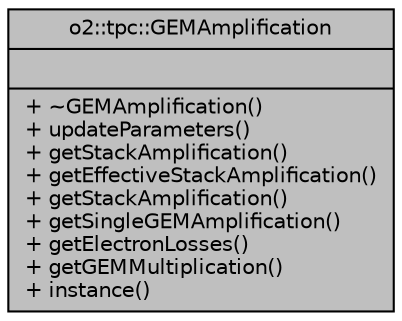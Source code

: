 digraph "o2::tpc::GEMAmplification"
{
 // INTERACTIVE_SVG=YES
  bgcolor="transparent";
  edge [fontname="Helvetica",fontsize="10",labelfontname="Helvetica",labelfontsize="10"];
  node [fontname="Helvetica",fontsize="10",shape=record];
  Node1 [label="{o2::tpc::GEMAmplification\n||+ ~GEMAmplification()\l+ updateParameters()\l+ getStackAmplification()\l+ getEffectiveStackAmplification()\l+ getStackAmplification()\l+ getSingleGEMAmplification()\l+ getElectronLosses()\l+ getGEMMultiplication()\l+ instance()\l}",height=0.2,width=0.4,color="black", fillcolor="grey75", style="filled", fontcolor="black"];
}
